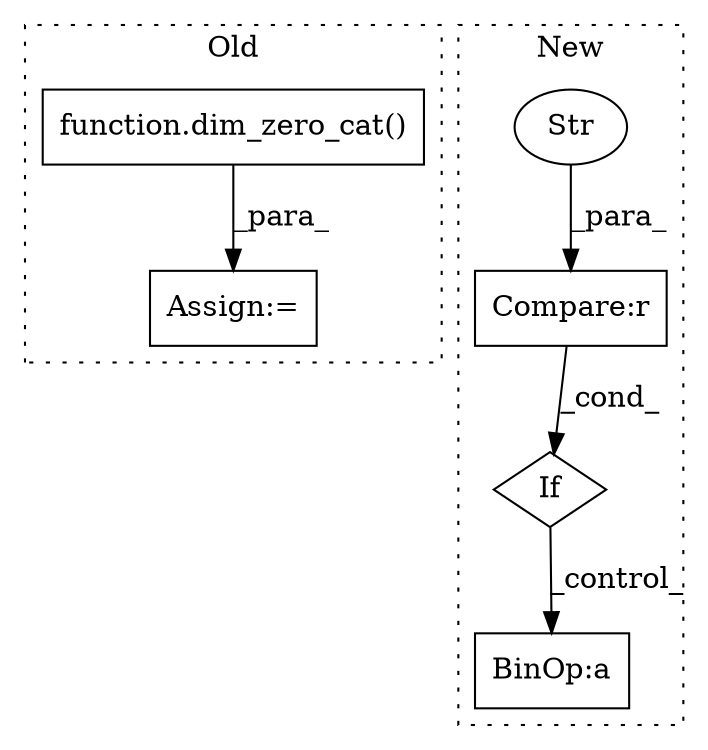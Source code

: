 digraph G {
subgraph cluster0 {
1 [label="function.dim_zero_cat()" a="75" s="4597,4620" l="13,1" shape="box"];
6 [label="Assign:=" a="68" s="4594" l="3" shape="box"];
label = "Old";
style="dotted";
}
subgraph cluster1 {
2 [label="If" a="96" s="5673" l="3" shape="diamond"];
3 [label="BinOp:a" a="82" s="5754" l="3" shape="box"];
4 [label="Compare:r" a="40" s="5676" l="36" shape="box"];
5 [label="Str" a="66" s="5694" l="18" shape="ellipse"];
label = "New";
style="dotted";
}
1 -> 6 [label="_para_"];
2 -> 3 [label="_control_"];
4 -> 2 [label="_cond_"];
5 -> 4 [label="_para_"];
}